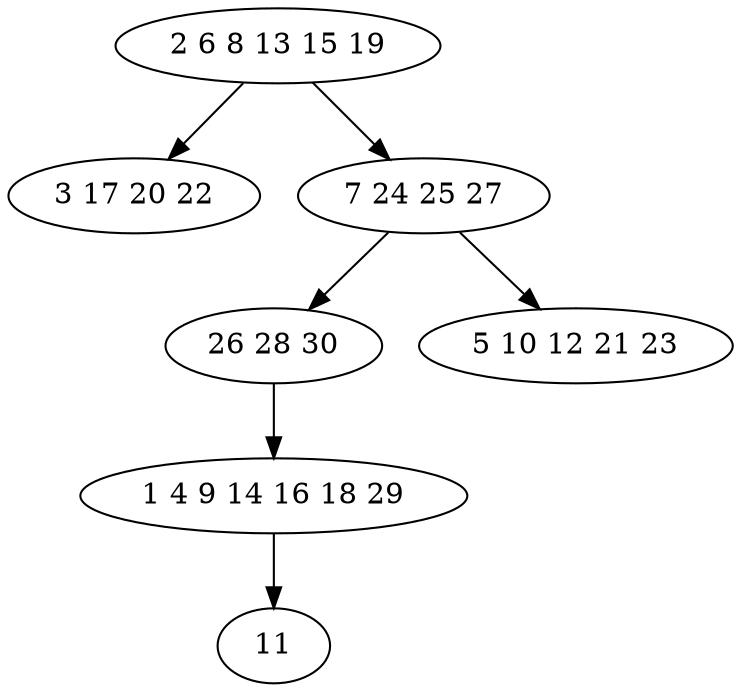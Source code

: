 digraph true_tree {
	"0" -> "1"
	"0" -> "2"
	"2" -> "3"
	"3" -> "4"
	"4" -> "5"
	"2" -> "6"
	"0" [label="2 6 8 13 15 19"];
	"1" [label="3 17 20 22"];
	"2" [label="7 24 25 27"];
	"3" [label="26 28 30"];
	"4" [label="1 4 9 14 16 18 29"];
	"5" [label="11"];
	"6" [label="5 10 12 21 23"];
}
